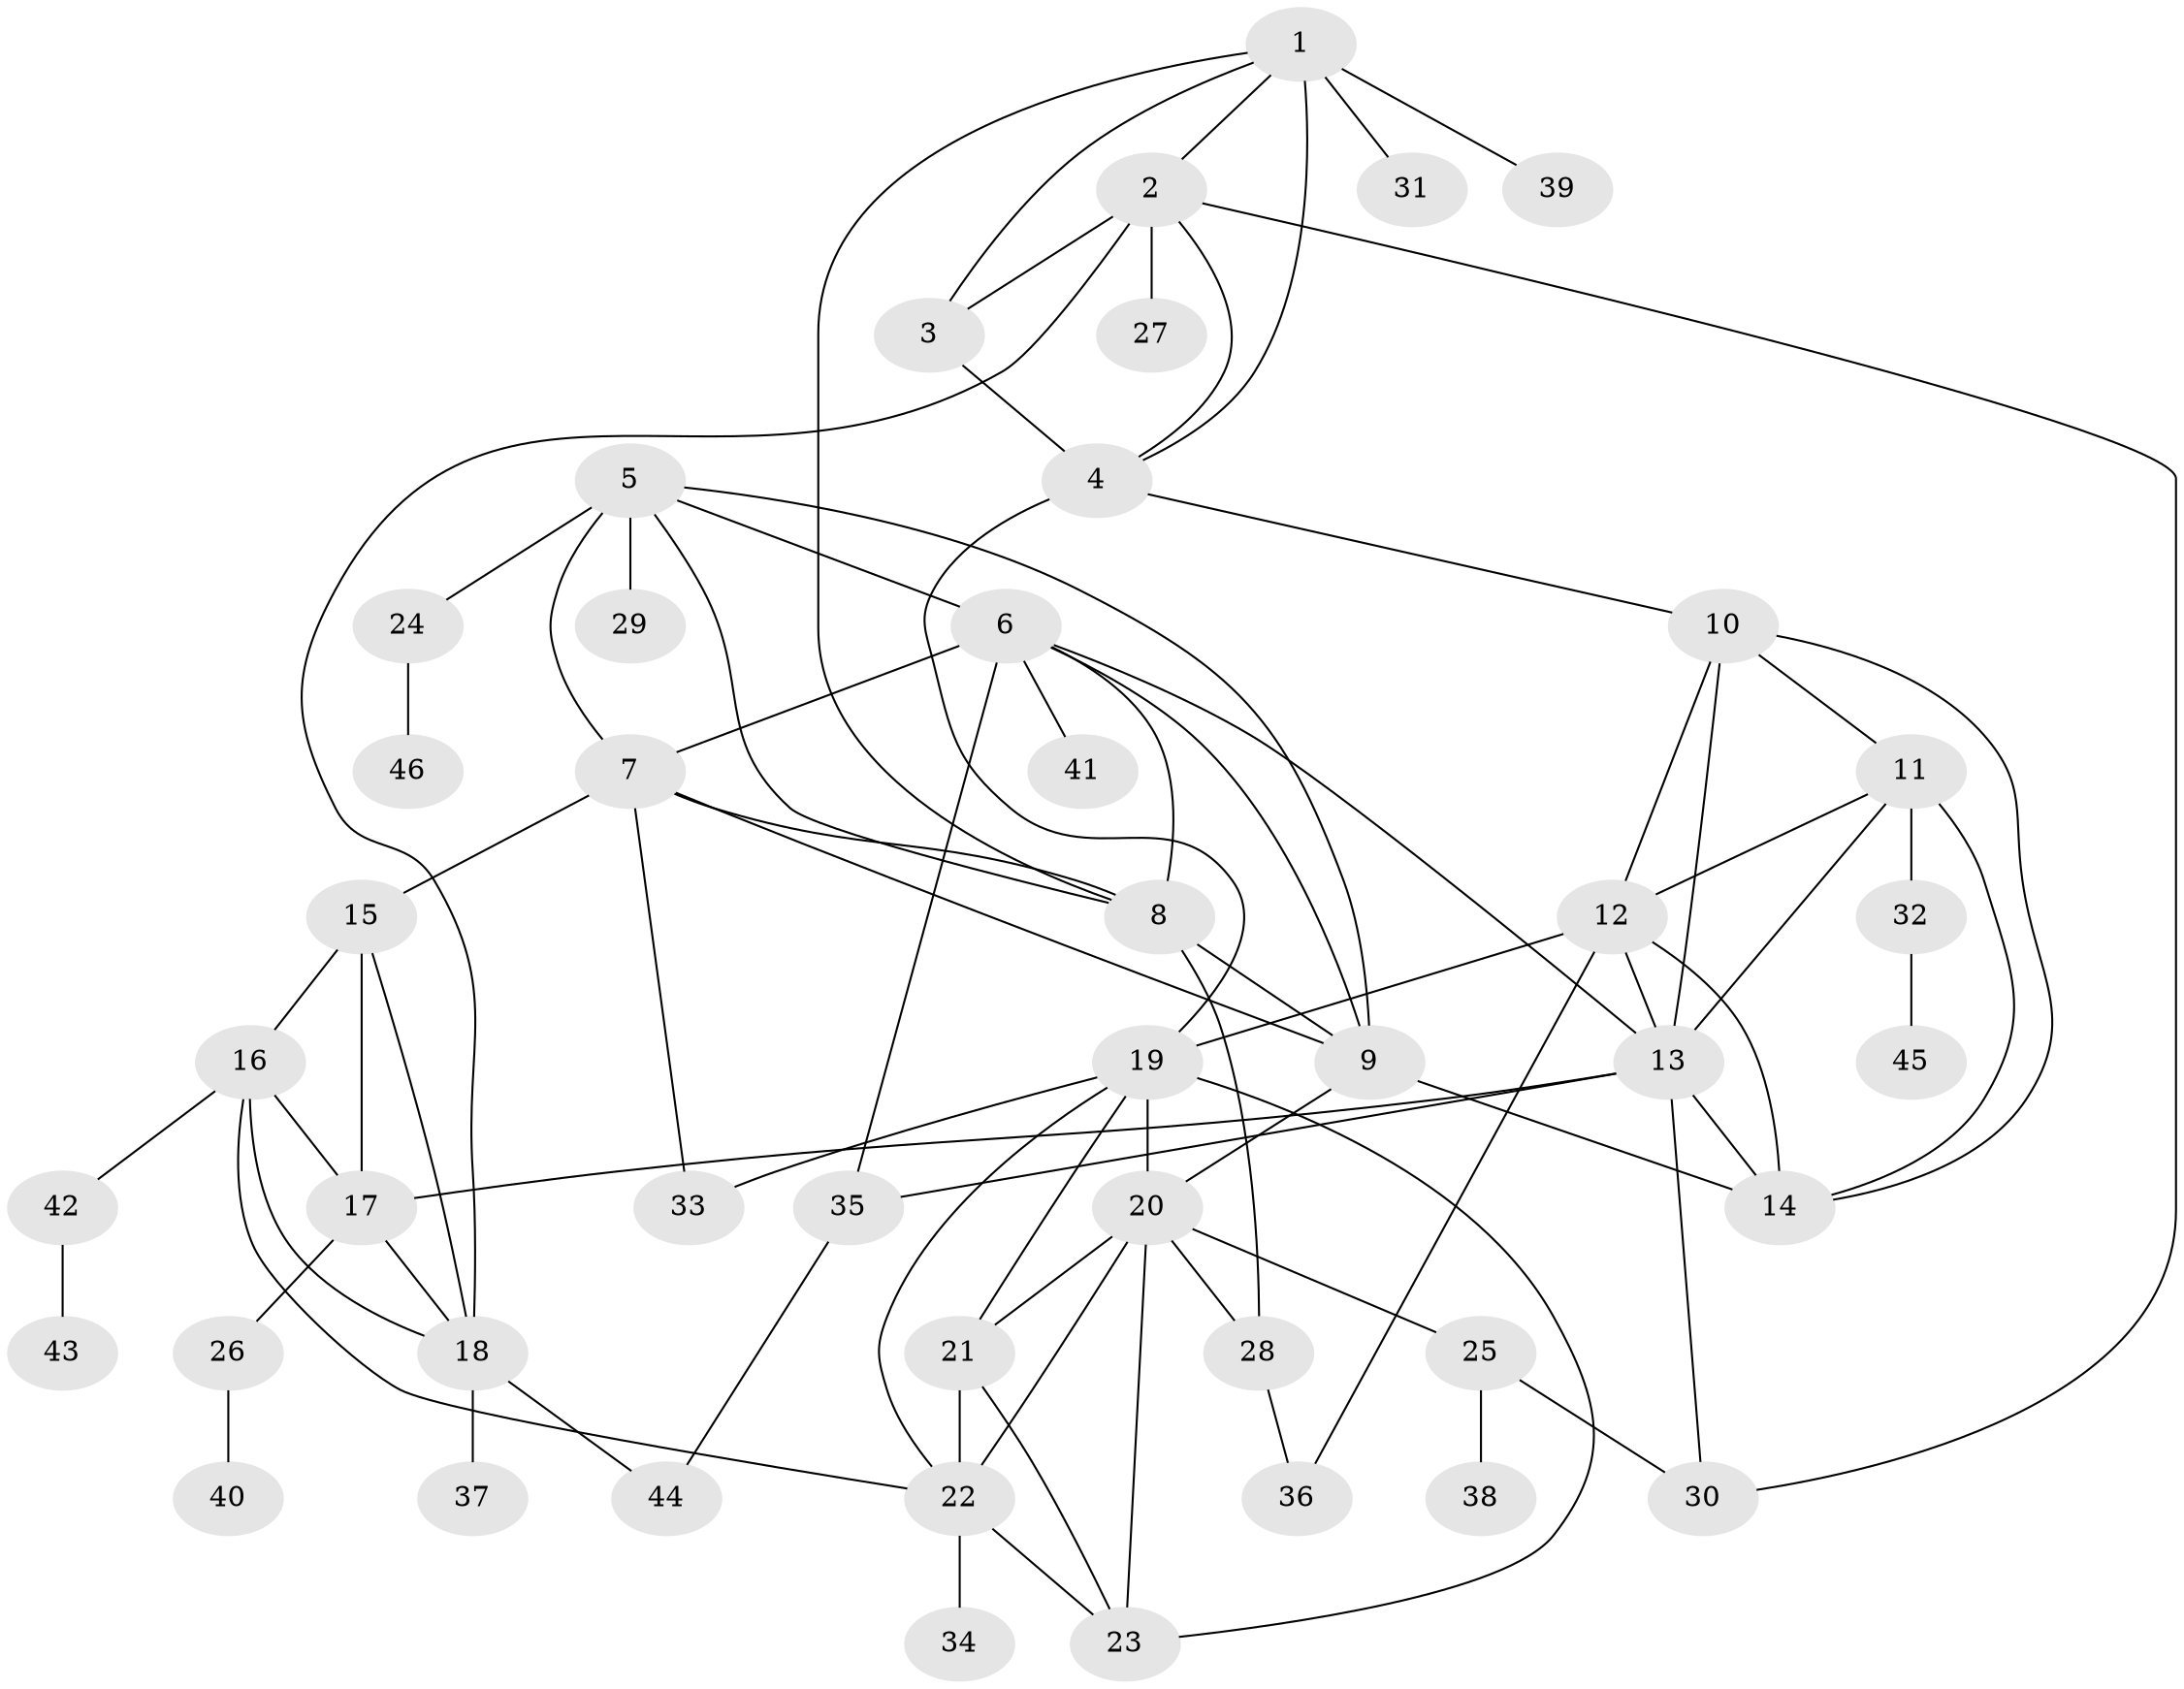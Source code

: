 // original degree distribution, {10: 0.017857142857142856, 8: 0.03571428571428571, 4: 0.05357142857142857, 11: 0.008928571428571428, 12: 0.017857142857142856, 7: 0.044642857142857144, 6: 0.026785714285714284, 9: 0.026785714285714284, 5: 0.026785714285714284, 3: 0.044642857142857144, 1: 0.5982142857142857, 2: 0.09821428571428571}
// Generated by graph-tools (version 1.1) at 2025/52/03/04/25 22:52:11]
// undirected, 46 vertices, 83 edges
graph export_dot {
  node [color=gray90,style=filled];
  1;
  2;
  3;
  4;
  5;
  6;
  7;
  8;
  9;
  10;
  11;
  12;
  13;
  14;
  15;
  16;
  17;
  18;
  19;
  20;
  21;
  22;
  23;
  24;
  25;
  26;
  27;
  28;
  29;
  30;
  31;
  32;
  33;
  34;
  35;
  36;
  37;
  38;
  39;
  40;
  41;
  42;
  43;
  44;
  45;
  46;
  1 -- 2 [weight=1.0];
  1 -- 3 [weight=2.0];
  1 -- 4 [weight=1.0];
  1 -- 8 [weight=1.0];
  1 -- 31 [weight=1.0];
  1 -- 39 [weight=3.0];
  2 -- 3 [weight=2.0];
  2 -- 4 [weight=1.0];
  2 -- 18 [weight=1.0];
  2 -- 27 [weight=1.0];
  2 -- 30 [weight=1.0];
  3 -- 4 [weight=2.0];
  4 -- 10 [weight=1.0];
  4 -- 19 [weight=1.0];
  5 -- 6 [weight=1.0];
  5 -- 7 [weight=1.0];
  5 -- 8 [weight=1.0];
  5 -- 9 [weight=1.0];
  5 -- 24 [weight=1.0];
  5 -- 29 [weight=5.0];
  6 -- 7 [weight=1.0];
  6 -- 8 [weight=1.0];
  6 -- 9 [weight=1.0];
  6 -- 13 [weight=1.0];
  6 -- 35 [weight=5.0];
  6 -- 41 [weight=1.0];
  7 -- 8 [weight=1.0];
  7 -- 9 [weight=1.0];
  7 -- 15 [weight=1.0];
  7 -- 33 [weight=1.0];
  8 -- 9 [weight=1.0];
  8 -- 28 [weight=1.0];
  9 -- 14 [weight=1.0];
  9 -- 20 [weight=1.0];
  10 -- 11 [weight=1.0];
  10 -- 12 [weight=1.0];
  10 -- 13 [weight=1.0];
  10 -- 14 [weight=1.0];
  11 -- 12 [weight=1.0];
  11 -- 13 [weight=1.0];
  11 -- 14 [weight=1.0];
  11 -- 32 [weight=3.0];
  12 -- 13 [weight=1.0];
  12 -- 14 [weight=4.0];
  12 -- 19 [weight=1.0];
  12 -- 36 [weight=1.0];
  13 -- 14 [weight=1.0];
  13 -- 17 [weight=1.0];
  13 -- 30 [weight=4.0];
  13 -- 35 [weight=1.0];
  15 -- 16 [weight=2.0];
  15 -- 17 [weight=2.0];
  15 -- 18 [weight=2.0];
  16 -- 17 [weight=1.0];
  16 -- 18 [weight=1.0];
  16 -- 22 [weight=1.0];
  16 -- 42 [weight=1.0];
  17 -- 18 [weight=1.0];
  17 -- 26 [weight=3.0];
  18 -- 37 [weight=1.0];
  18 -- 44 [weight=1.0];
  19 -- 20 [weight=1.0];
  19 -- 21 [weight=1.0];
  19 -- 22 [weight=1.0];
  19 -- 23 [weight=1.0];
  19 -- 33 [weight=1.0];
  20 -- 21 [weight=1.0];
  20 -- 22 [weight=1.0];
  20 -- 23 [weight=1.0];
  20 -- 25 [weight=1.0];
  20 -- 28 [weight=1.0];
  21 -- 22 [weight=1.0];
  21 -- 23 [weight=1.0];
  22 -- 23 [weight=1.0];
  22 -- 34 [weight=1.0];
  24 -- 46 [weight=1.0];
  25 -- 30 [weight=1.0];
  25 -- 38 [weight=3.0];
  26 -- 40 [weight=1.0];
  28 -- 36 [weight=1.0];
  32 -- 45 [weight=1.0];
  35 -- 44 [weight=1.0];
  42 -- 43 [weight=3.0];
}
